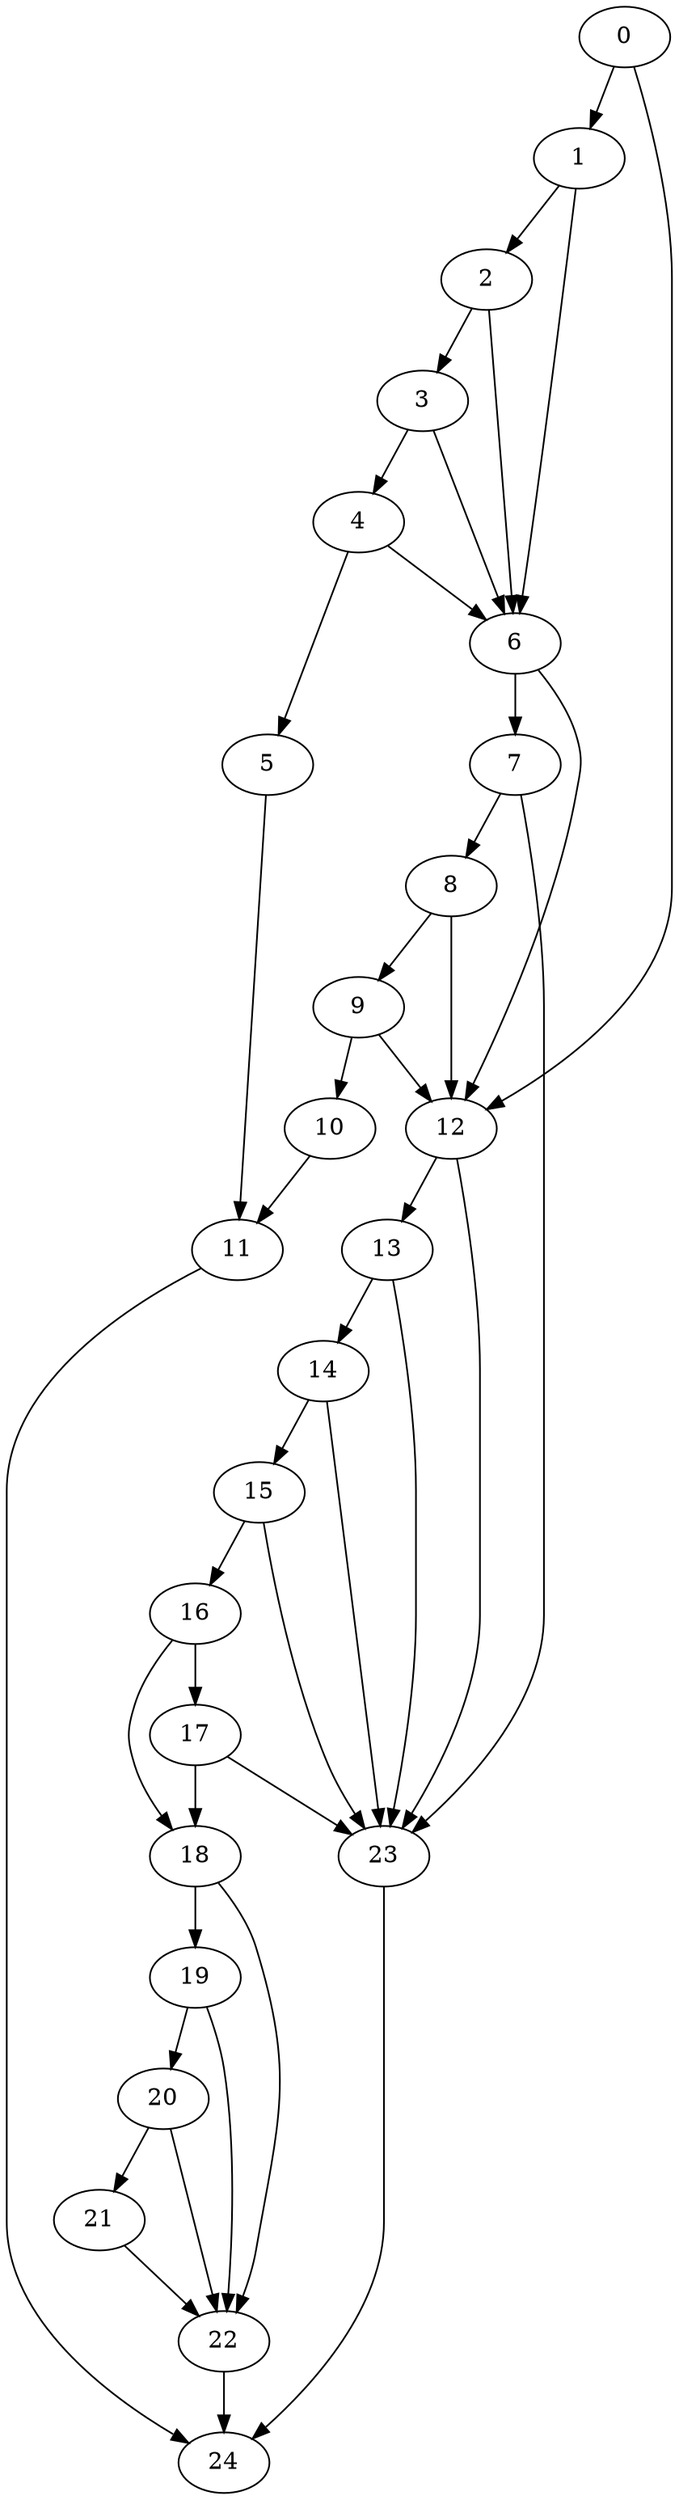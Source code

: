 digraph {
	0
	1
	2
	3
	4
	5
	6
	7
	8
	9
	10
	11
	12
	13
	14
	15
	16
	17
	18
	19
	20
	21
	22
	23
	24
	6 -> 7
	10 -> 11
	5 -> 11
	14 -> 15
	19 -> 20
	20 -> 21
	18 -> 22
	19 -> 22
	20 -> 22
	21 -> 22
	4 -> 5
	1 -> 6
	2 -> 6
	3 -> 6
	4 -> 6
	12 -> 23
	13 -> 23
	14 -> 23
	15 -> 23
	17 -> 23
	7 -> 23
	3 -> 4
	9 -> 10
	12 -> 13
	13 -> 14
	16 -> 17
	16 -> 18
	17 -> 18
	2 -> 3
	23 -> 24
	11 -> 24
	22 -> 24
	7 -> 8
	0 -> 12
	6 -> 12
	8 -> 12
	9 -> 12
	0 -> 1
	1 -> 2
	18 -> 19
	8 -> 9
	15 -> 16
}
